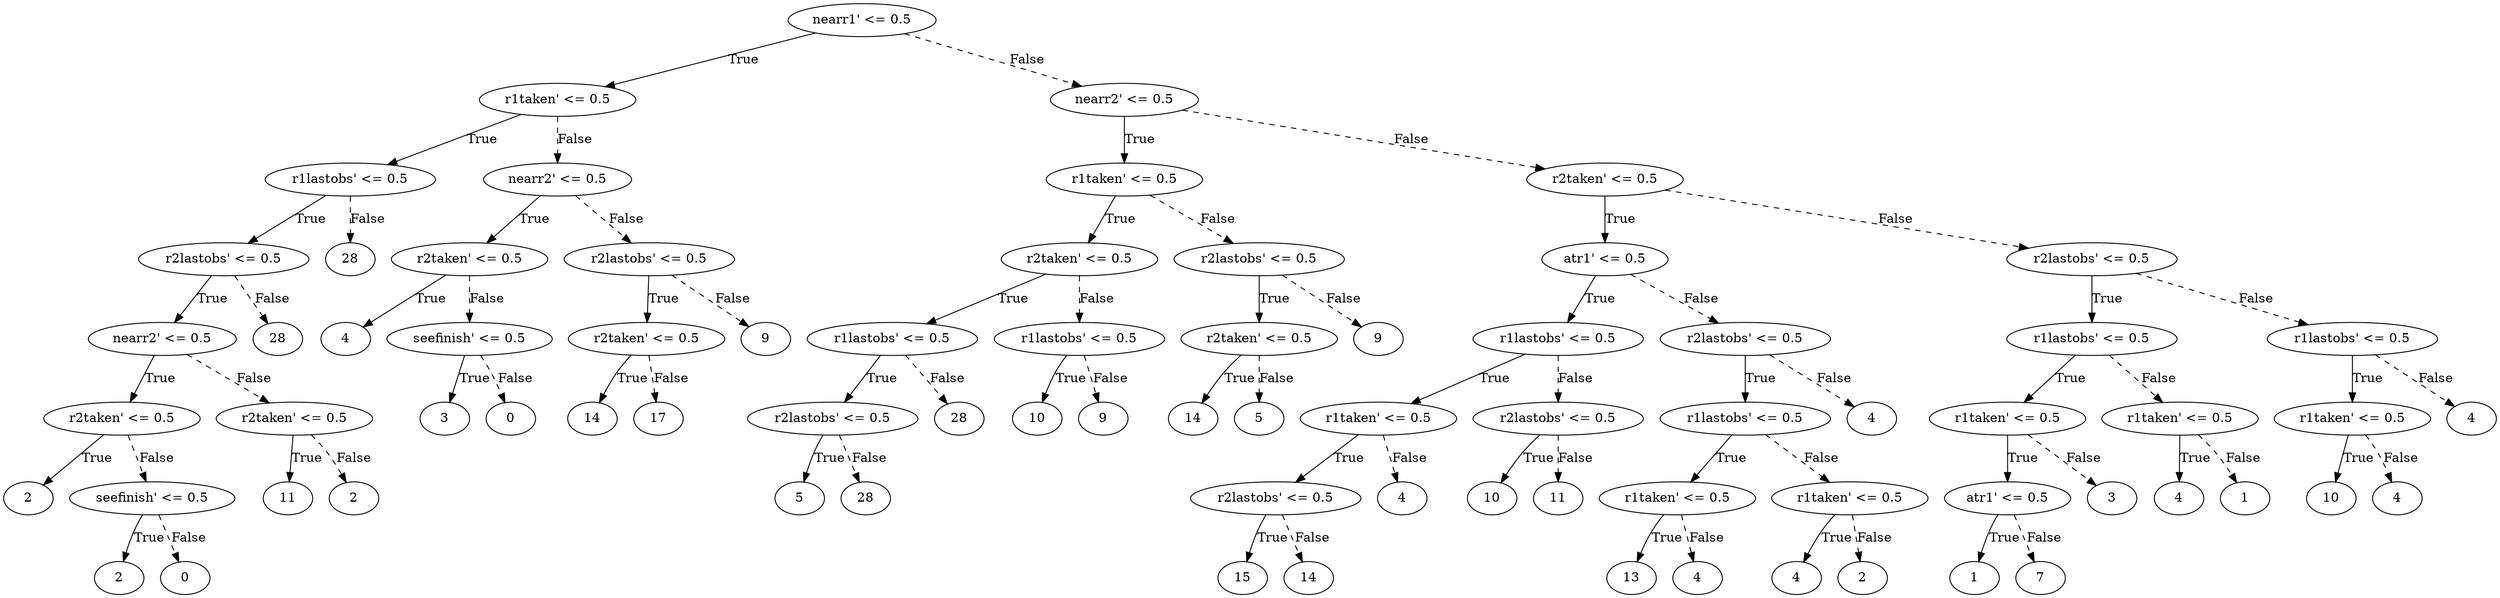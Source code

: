 digraph {
0 [label="nearr1' <= 0.5"];
1 [label="r1taken' <= 0.5"];
2 [label="r1lastobs' <= 0.5"];
3 [label="r2lastobs' <= 0.5"];
4 [label="nearr2' <= 0.5"];
5 [label="r2taken' <= 0.5"];
6 [label="2"];
5 -> 6 [label="True"];
7 [label="seefinish' <= 0.5"];
8 [label="2"];
7 -> 8 [label="True"];
9 [label="0"];
7 -> 9 [style="dashed", label="False"];
5 -> 7 [style="dashed", label="False"];
4 -> 5 [label="True"];
10 [label="r2taken' <= 0.5"];
11 [label="11"];
10 -> 11 [label="True"];
12 [label="2"];
10 -> 12 [style="dashed", label="False"];
4 -> 10 [style="dashed", label="False"];
3 -> 4 [label="True"];
13 [label="28"];
3 -> 13 [style="dashed", label="False"];
2 -> 3 [label="True"];
14 [label="28"];
2 -> 14 [style="dashed", label="False"];
1 -> 2 [label="True"];
15 [label="nearr2' <= 0.5"];
16 [label="r2taken' <= 0.5"];
17 [label="4"];
16 -> 17 [label="True"];
18 [label="seefinish' <= 0.5"];
19 [label="3"];
18 -> 19 [label="True"];
20 [label="0"];
18 -> 20 [style="dashed", label="False"];
16 -> 18 [style="dashed", label="False"];
15 -> 16 [label="True"];
21 [label="r2lastobs' <= 0.5"];
22 [label="r2taken' <= 0.5"];
23 [label="14"];
22 -> 23 [label="True"];
24 [label="17"];
22 -> 24 [style="dashed", label="False"];
21 -> 22 [label="True"];
25 [label="9"];
21 -> 25 [style="dashed", label="False"];
15 -> 21 [style="dashed", label="False"];
1 -> 15 [style="dashed", label="False"];
0 -> 1 [label="True"];
26 [label="nearr2' <= 0.5"];
27 [label="r1taken' <= 0.5"];
28 [label="r2taken' <= 0.5"];
29 [label="r1lastobs' <= 0.5"];
30 [label="r2lastobs' <= 0.5"];
31 [label="5"];
30 -> 31 [label="True"];
32 [label="28"];
30 -> 32 [style="dashed", label="False"];
29 -> 30 [label="True"];
33 [label="28"];
29 -> 33 [style="dashed", label="False"];
28 -> 29 [label="True"];
34 [label="r1lastobs' <= 0.5"];
35 [label="10"];
34 -> 35 [label="True"];
36 [label="9"];
34 -> 36 [style="dashed", label="False"];
28 -> 34 [style="dashed", label="False"];
27 -> 28 [label="True"];
37 [label="r2lastobs' <= 0.5"];
38 [label="r2taken' <= 0.5"];
39 [label="14"];
38 -> 39 [label="True"];
40 [label="5"];
38 -> 40 [style="dashed", label="False"];
37 -> 38 [label="True"];
41 [label="9"];
37 -> 41 [style="dashed", label="False"];
27 -> 37 [style="dashed", label="False"];
26 -> 27 [label="True"];
42 [label="r2taken' <= 0.5"];
43 [label="atr1' <= 0.5"];
44 [label="r1lastobs' <= 0.5"];
45 [label="r1taken' <= 0.5"];
46 [label="r2lastobs' <= 0.5"];
47 [label="15"];
46 -> 47 [label="True"];
48 [label="14"];
46 -> 48 [style="dashed", label="False"];
45 -> 46 [label="True"];
49 [label="4"];
45 -> 49 [style="dashed", label="False"];
44 -> 45 [label="True"];
50 [label="r2lastobs' <= 0.5"];
51 [label="10"];
50 -> 51 [label="True"];
52 [label="11"];
50 -> 52 [style="dashed", label="False"];
44 -> 50 [style="dashed", label="False"];
43 -> 44 [label="True"];
53 [label="r2lastobs' <= 0.5"];
54 [label="r1lastobs' <= 0.5"];
55 [label="r1taken' <= 0.5"];
56 [label="13"];
55 -> 56 [label="True"];
57 [label="4"];
55 -> 57 [style="dashed", label="False"];
54 -> 55 [label="True"];
58 [label="r1taken' <= 0.5"];
59 [label="4"];
58 -> 59 [label="True"];
60 [label="2"];
58 -> 60 [style="dashed", label="False"];
54 -> 58 [style="dashed", label="False"];
53 -> 54 [label="True"];
61 [label="4"];
53 -> 61 [style="dashed", label="False"];
43 -> 53 [style="dashed", label="False"];
42 -> 43 [label="True"];
62 [label="r2lastobs' <= 0.5"];
63 [label="r1lastobs' <= 0.5"];
64 [label="r1taken' <= 0.5"];
65 [label="atr1' <= 0.5"];
66 [label="1"];
65 -> 66 [label="True"];
67 [label="7"];
65 -> 67 [style="dashed", label="False"];
64 -> 65 [label="True"];
68 [label="3"];
64 -> 68 [style="dashed", label="False"];
63 -> 64 [label="True"];
69 [label="r1taken' <= 0.5"];
70 [label="4"];
69 -> 70 [label="True"];
71 [label="1"];
69 -> 71 [style="dashed", label="False"];
63 -> 69 [style="dashed", label="False"];
62 -> 63 [label="True"];
72 [label="r1lastobs' <= 0.5"];
73 [label="r1taken' <= 0.5"];
74 [label="10"];
73 -> 74 [label="True"];
75 [label="4"];
73 -> 75 [style="dashed", label="False"];
72 -> 73 [label="True"];
76 [label="4"];
72 -> 76 [style="dashed", label="False"];
62 -> 72 [style="dashed", label="False"];
42 -> 62 [style="dashed", label="False"];
26 -> 42 [style="dashed", label="False"];
0 -> 26 [style="dashed", label="False"];

}